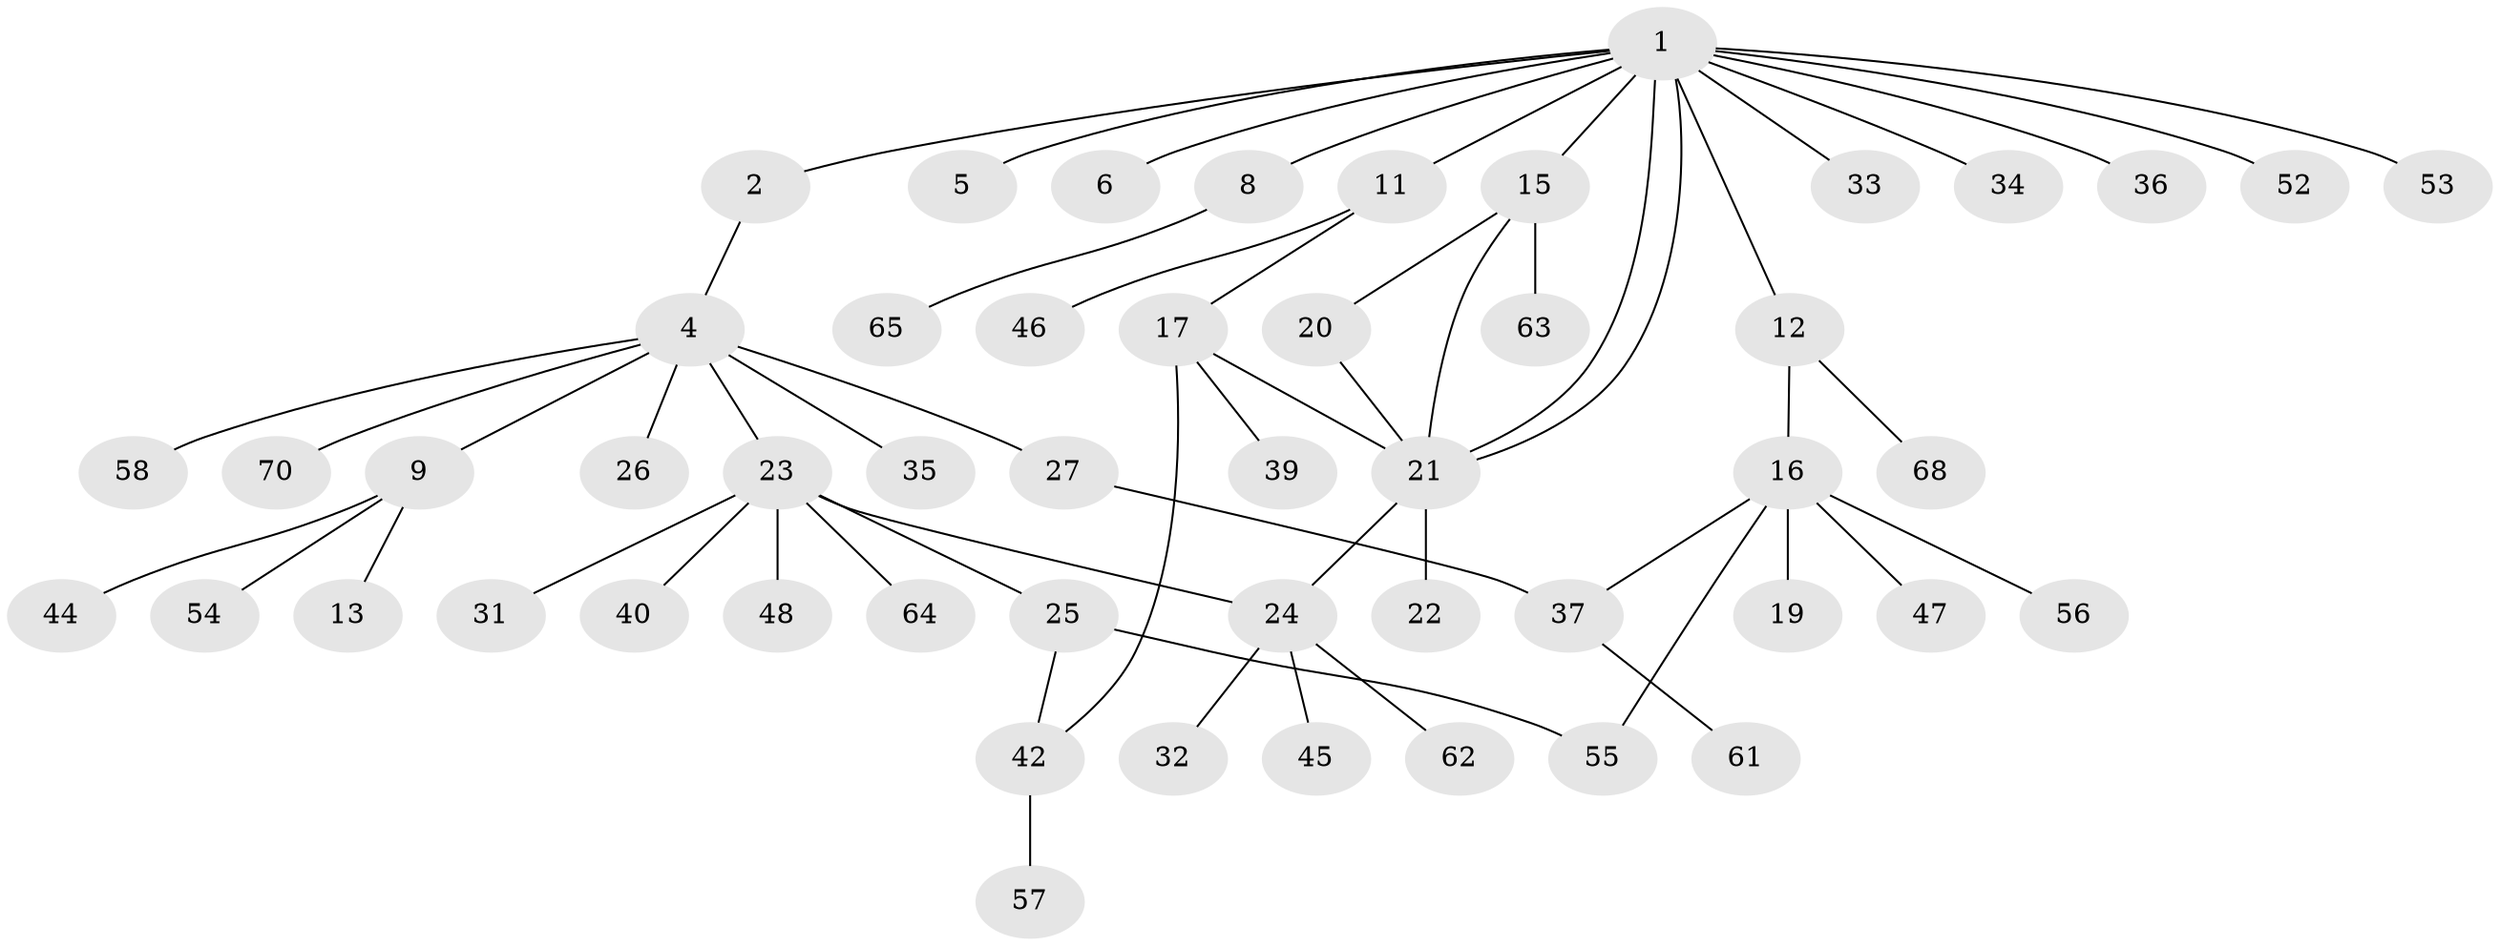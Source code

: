 // original degree distribution, {12: 0.014084507042253521, 3: 0.1267605633802817, 4: 0.04225352112676056, 7: 0.04225352112676056, 1: 0.5492957746478874, 5: 0.014084507042253521, 2: 0.18309859154929578, 8: 0.014084507042253521, 6: 0.014084507042253521}
// Generated by graph-tools (version 1.1) at 2025/11/02/27/25 16:11:13]
// undirected, 51 vertices, 58 edges
graph export_dot {
graph [start="1"]
  node [color=gray90,style=filled];
  1 [super="+3"];
  2 [super="+7"];
  4 [super="+10"];
  5;
  6;
  8 [super="+51"];
  9 [super="+14"];
  11 [super="+41"];
  12;
  13;
  15 [super="+18"];
  16 [super="+69"];
  17 [super="+71"];
  19;
  20;
  21 [super="+29"];
  22;
  23 [super="+59"];
  24 [super="+30"];
  25 [super="+28"];
  26 [super="+38"];
  27;
  31 [super="+67"];
  32;
  33;
  34 [super="+60"];
  35 [super="+66"];
  36;
  37 [super="+43"];
  39;
  40 [super="+49"];
  42 [super="+50"];
  44;
  45;
  46;
  47;
  48;
  52;
  53;
  54;
  55;
  56;
  57;
  58;
  61;
  62;
  63;
  64;
  65;
  68;
  70;
  1 -- 2;
  1 -- 6;
  1 -- 8;
  1 -- 12;
  1 -- 15;
  1 -- 21;
  1 -- 21;
  1 -- 33;
  1 -- 34;
  1 -- 52;
  1 -- 53;
  1 -- 11;
  1 -- 36;
  1 -- 5;
  2 -- 4;
  4 -- 9;
  4 -- 27;
  4 -- 35;
  4 -- 58;
  4 -- 70;
  4 -- 26;
  4 -- 23;
  8 -- 65;
  9 -- 13;
  9 -- 44;
  9 -- 54;
  11 -- 17;
  11 -- 46;
  12 -- 16;
  12 -- 68;
  15 -- 20;
  15 -- 21;
  15 -- 63;
  16 -- 19;
  16 -- 47;
  16 -- 55;
  16 -- 56;
  16 -- 37;
  17 -- 21;
  17 -- 39;
  17 -- 42;
  20 -- 21;
  21 -- 22;
  21 -- 24;
  23 -- 24;
  23 -- 25;
  23 -- 31;
  23 -- 40;
  23 -- 48;
  23 -- 64;
  24 -- 32;
  24 -- 45;
  24 -- 62;
  25 -- 55;
  25 -- 42;
  27 -- 37;
  37 -- 61;
  42 -- 57;
}
